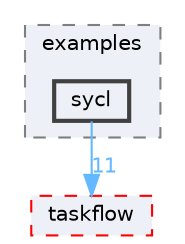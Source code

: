 digraph "external/taskflow/examples/sycl"
{
 // LATEX_PDF_SIZE
  bgcolor="transparent";
  edge [fontname=Helvetica,fontsize=10,labelfontname=Helvetica,labelfontsize=10];
  node [fontname=Helvetica,fontsize=10,shape=box,height=0.2,width=0.4];
  compound=true
  subgraph clusterdir_6d5349e18c0281e1908ab3d777aa29a2 {
    graph [ bgcolor="#edf0f7", pencolor="grey50", label="examples", fontname=Helvetica,fontsize=10 style="filled,dashed", URL="dir_6d5349e18c0281e1908ab3d777aa29a2.html",tooltip=""]
  dir_914a15bb48ae5adea4e788f4489c8877 [label="sycl", fillcolor="#edf0f7", color="grey25", style="filled,bold", URL="dir_914a15bb48ae5adea4e788f4489c8877.html",tooltip=""];
  }
  dir_335c31d98076110d53a13c1a0e3daa75 [label="taskflow", fillcolor="#edf0f7", color="red", style="filled,dashed", URL="dir_335c31d98076110d53a13c1a0e3daa75.html",tooltip=""];
  dir_914a15bb48ae5adea4e788f4489c8877->dir_335c31d98076110d53a13c1a0e3daa75 [headlabel="11", labeldistance=1.5 headhref="dir_000810_000820.html" href="dir_000810_000820.html" color="steelblue1" fontcolor="steelblue1"];
}
